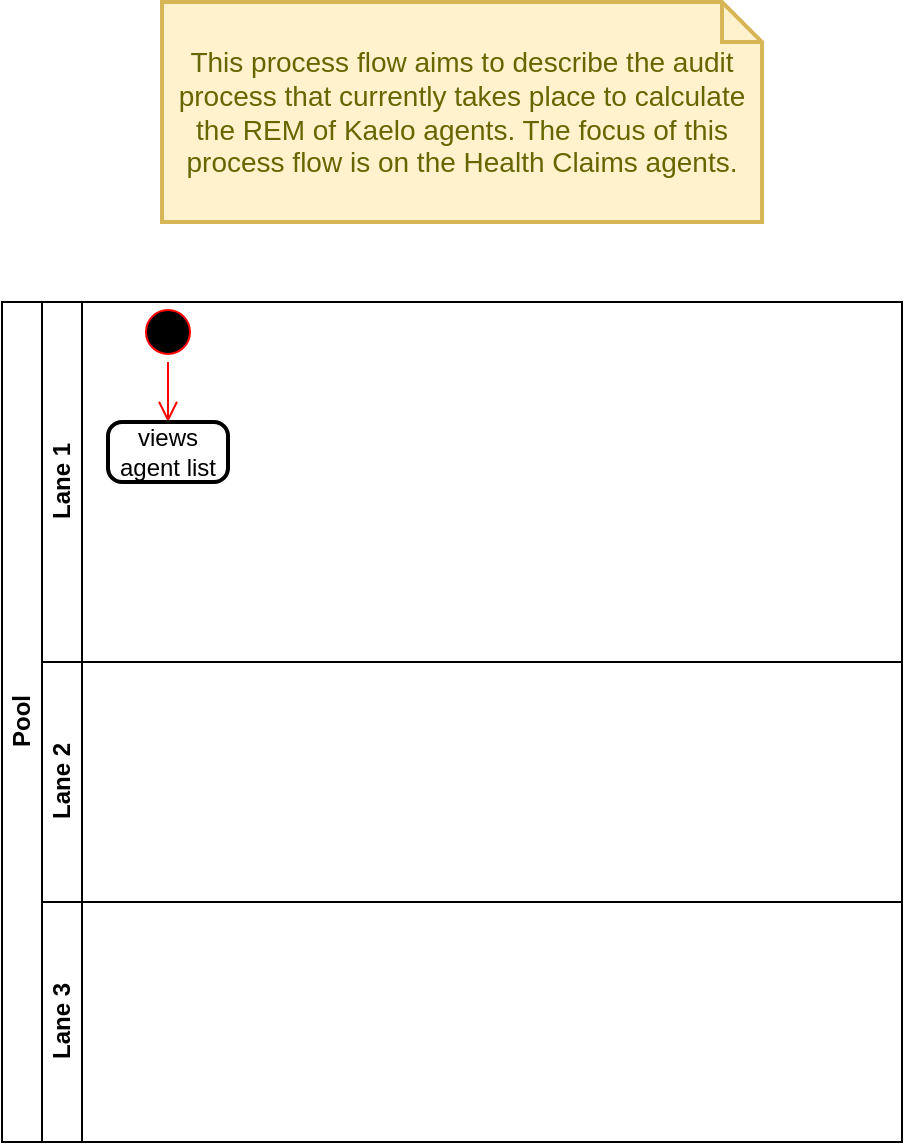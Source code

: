 <mxfile version="26.0.11">
  <diagram id="prtHgNgQTEPvFCAcTncT" name="Page-1">
    <mxGraphModel dx="794" dy="1623" grid="1" gridSize="10" guides="1" tooltips="1" connect="1" arrows="1" fold="1" page="1" pageScale="1" pageWidth="827" pageHeight="1169" math="0" shadow="0">
      <root>
        <mxCell id="0" />
        <mxCell id="1" parent="0" />
        <mxCell id="dNxyNK7c78bLwvsdeMH5-19" value="Pool" style="swimlane;html=1;childLayout=stackLayout;resizeParent=1;resizeParentMax=0;horizontal=0;startSize=20;horizontalStack=0;" parent="1" vertex="1">
          <mxGeometry x="140" y="150" width="450" height="420" as="geometry" />
        </mxCell>
        <mxCell id="dNxyNK7c78bLwvsdeMH5-20" value="Lane 1" style="swimlane;html=1;startSize=20;horizontal=0;" parent="dNxyNK7c78bLwvsdeMH5-19" vertex="1">
          <mxGeometry x="20" width="430" height="180" as="geometry" />
        </mxCell>
        <mxCell id="8BlDINVFI2ra3J5OvDuW-2" value="" style="ellipse;html=1;shape=startState;fillColor=#000000;strokeColor=#ff0000;" parent="dNxyNK7c78bLwvsdeMH5-20" vertex="1">
          <mxGeometry x="48" width="30" height="30" as="geometry" />
        </mxCell>
        <mxCell id="8BlDINVFI2ra3J5OvDuW-3" value="" style="edgeStyle=orthogonalEdgeStyle;html=1;verticalAlign=bottom;endArrow=open;endSize=8;strokeColor=#ff0000;rounded=0;" parent="dNxyNK7c78bLwvsdeMH5-20" source="8BlDINVFI2ra3J5OvDuW-2" edge="1">
          <mxGeometry relative="1" as="geometry">
            <mxPoint x="63" y="60" as="targetPoint" />
          </mxGeometry>
        </mxCell>
        <mxCell id="8BlDINVFI2ra3J5OvDuW-6" value="views agent list" style="rounded=1;whiteSpace=wrap;html=1;absoluteArcSize=1;arcSize=14;strokeWidth=2;" parent="dNxyNK7c78bLwvsdeMH5-20" vertex="1">
          <mxGeometry x="33" y="60" width="60" height="30" as="geometry" />
        </mxCell>
        <mxCell id="dNxyNK7c78bLwvsdeMH5-21" value="Lane 2" style="swimlane;html=1;startSize=20;horizontal=0;" parent="dNxyNK7c78bLwvsdeMH5-19" vertex="1">
          <mxGeometry x="20" y="180" width="430" height="120" as="geometry" />
        </mxCell>
        <mxCell id="dNxyNK7c78bLwvsdeMH5-22" value="Lane 3" style="swimlane;html=1;startSize=20;horizontal=0;" parent="dNxyNK7c78bLwvsdeMH5-19" vertex="1">
          <mxGeometry x="20" y="300" width="430" height="120" as="geometry" />
        </mxCell>
        <mxCell id="8BlDINVFI2ra3J5OvDuW-1" value="This process flow aims to describe the audit process that currently takes place to calculate the REM of Kaelo agents. The focus of this process flow is on the Health Claims agents." style="shape=note;strokeWidth=2;fontSize=14;size=20;whiteSpace=wrap;html=1;fillColor=#fff2cc;strokeColor=#d6b656;fontColor=#666600;" parent="1" vertex="1">
          <mxGeometry x="220" width="300" height="110" as="geometry" />
        </mxCell>
      </root>
    </mxGraphModel>
  </diagram>
</mxfile>

